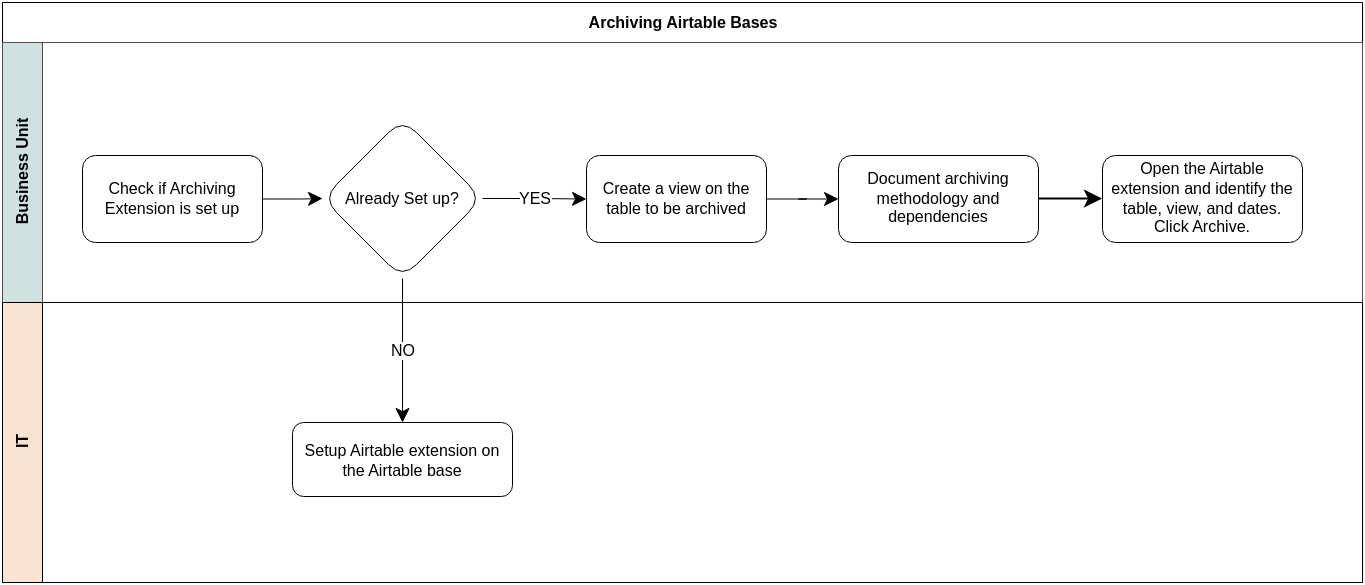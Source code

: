 <mxfile>
    <diagram id="3MN5alBNLH7yUjzLkESu" name="Process">
        <mxGraphModel dx="914" dy="783" grid="1" gridSize="10" guides="1" tooltips="1" connect="1" arrows="1" fold="1" page="1" pageScale="1" pageWidth="850" pageHeight="1100" math="0" shadow="0">
            <root>
                <mxCell id="0"/>
                <mxCell id="1" parent="0"/>
                <mxCell id="s7jkEgHqC_EdQE-Gh2La-1" value="Archiving Airtable Bases" style="swimlane;html=1;childLayout=stackLayout;horizontal=1;startSize=20;horizontalStack=0;rounded=0;shadow=0;labelBackgroundColor=none;strokeWidth=0.5;fontFamily=Helvetica;fontSize=8;align=center;strokeColor=default;fillColor=none;" parent="1" vertex="1">
                    <mxGeometry x="40" y="40" width="680" height="290" as="geometry">
                        <mxRectangle x="180" y="70" width="60" height="20" as="alternateBounds"/>
                    </mxGeometry>
                </mxCell>
                <mxCell id="s7jkEgHqC_EdQE-Gh2La-2" value="Business Unit" style="swimlane;html=1;startSize=20;horizontal=0;strokeWidth=0.5;fillColor=#cfe1e1;strokeColor=#4D4D4D;fontFamily=Helvetica;fontSize=8;" parent="s7jkEgHqC_EdQE-Gh2La-1" vertex="1">
                    <mxGeometry y="20" width="680" height="130" as="geometry"/>
                </mxCell>
                <mxCell id="s7jkEgHqC_EdQE-Gh2La-3" value="" style="edgeStyle=orthogonalEdgeStyle;rounded=0;orthogonalLoop=1;jettySize=auto;html=1;strokeWidth=0.5;" parent="s7jkEgHqC_EdQE-Gh2La-2" source="s7jkEgHqC_EdQE-Gh2La-4" target="s7jkEgHqC_EdQE-Gh2La-9" edge="1">
                    <mxGeometry relative="1" as="geometry"/>
                </mxCell>
                <mxCell id="s7jkEgHqC_EdQE-Gh2La-4" value="Create a view on the table to be archived" style="rounded=1;whiteSpace=wrap;html=1;shadow=0;labelBackgroundColor=none;strokeWidth=0.5;fontFamily=Helvetica;fontSize=8;align=center;" parent="s7jkEgHqC_EdQE-Gh2La-2" vertex="1">
                    <mxGeometry x="292" y="56.5" width="90" height="43.5" as="geometry"/>
                </mxCell>
                <mxCell id="s7jkEgHqC_EdQE-Gh2La-5" value="" style="edgeStyle=orthogonalEdgeStyle;rounded=0;orthogonalLoop=1;jettySize=auto;html=1;strokeWidth=0.5;" parent="s7jkEgHqC_EdQE-Gh2La-2" source="s7jkEgHqC_EdQE-Gh2La-6" target="s7jkEgHqC_EdQE-Gh2La-8" edge="1">
                    <mxGeometry relative="1" as="geometry"/>
                </mxCell>
                <mxCell id="s7jkEgHqC_EdQE-Gh2La-6" value="Check if Archiving Extension is set up" style="rounded=1;whiteSpace=wrap;html=1;shadow=0;labelBackgroundColor=none;strokeWidth=0.5;fontFamily=Helvetica;fontSize=8;align=center;" parent="s7jkEgHqC_EdQE-Gh2La-2" vertex="1">
                    <mxGeometry x="40" y="56.5" width="90" height="43.5" as="geometry"/>
                </mxCell>
                <mxCell id="s7jkEgHqC_EdQE-Gh2La-7" value="&lt;font style=&quot;font-size: 8px;&quot;&gt;YES&lt;/font&gt;" style="edgeStyle=orthogonalEdgeStyle;rounded=0;orthogonalLoop=1;jettySize=auto;html=1;exitX=1;exitY=0.5;exitDx=0;exitDy=0;entryX=0;entryY=0.5;entryDx=0;entryDy=0;strokeWidth=0.5;fontFamily=Helvetica;fontSize=8;" parent="s7jkEgHqC_EdQE-Gh2La-2" source="s7jkEgHqC_EdQE-Gh2La-8" target="s7jkEgHqC_EdQE-Gh2La-4" edge="1">
                    <mxGeometry relative="1" as="geometry"/>
                </mxCell>
                <mxCell id="s7jkEgHqC_EdQE-Gh2La-8" value="&lt;font style=&quot;font-size: 8px;&quot;&gt;Already Set up?&lt;/font&gt;" style="rhombus;whiteSpace=wrap;html=1;fontFamily=Helvetica;strokeWidth=0.5;fontSize=8;rounded=1;" parent="s7jkEgHqC_EdQE-Gh2La-2" vertex="1">
                    <mxGeometry x="160" y="38" width="80" height="80" as="geometry"/>
                </mxCell>
                <mxCell id="s7jkEgHqC_EdQE-Gh2La-9" value="Document archiving methodology and dependencies" style="rounded=1;whiteSpace=wrap;html=1;shadow=0;labelBackgroundColor=none;strokeWidth=0.5;fontFamily=Helvetica;fontSize=8;align=center;" parent="s7jkEgHqC_EdQE-Gh2La-2" vertex="1">
                    <mxGeometry x="418" y="56.5" width="100" height="43.5" as="geometry"/>
                </mxCell>
                <mxCell id="s7jkEgHqC_EdQE-Gh2La-10" value="IT" style="swimlane;html=1;startSize=20;horizontal=0;strokeWidth=0.5;fillColor=#fae3d3;fontFamily=Helvetica;fontSize=8;" parent="s7jkEgHqC_EdQE-Gh2La-1" vertex="1">
                    <mxGeometry y="150" width="680" height="140" as="geometry">
                        <mxRectangle y="170" width="680" height="30" as="alternateBounds"/>
                    </mxGeometry>
                </mxCell>
                <mxCell id="s7jkEgHqC_EdQE-Gh2La-11" value="Setup Airtable extension on the Airtable base" style="rounded=1;whiteSpace=wrap;html=1;shadow=0;labelBackgroundColor=none;strokeWidth=0.5;fontFamily=Helvetica;fontSize=8;align=center;" parent="s7jkEgHqC_EdQE-Gh2La-10" vertex="1">
                    <mxGeometry x="145" y="60" width="110" height="37" as="geometry"/>
                </mxCell>
                <mxCell id="s7jkEgHqC_EdQE-Gh2La-12" value="&lt;font style=&quot;font-size: 8px;&quot;&gt;NO&lt;/font&gt;" style="edgeStyle=orthogonalEdgeStyle;rounded=0;orthogonalLoop=1;jettySize=auto;html=1;exitX=0.5;exitY=1;exitDx=0;exitDy=0;entryX=0.5;entryY=0;entryDx=0;entryDy=0;strokeWidth=0.5;fontFamily=Helvetica;fontSize=8;" parent="s7jkEgHqC_EdQE-Gh2La-1" source="s7jkEgHqC_EdQE-Gh2La-8" target="s7jkEgHqC_EdQE-Gh2La-11" edge="1">
                    <mxGeometry relative="1" as="geometry"/>
                </mxCell>
                <mxCell id="s7jkEgHqC_EdQE-Gh2La-13" value="Open the Airtable extension and identify the table, view, and dates. Click Archive." style="rounded=1;whiteSpace=wrap;html=1;shadow=0;labelBackgroundColor=none;strokeWidth=0.5;fontFamily=Helvetica;fontSize=8;align=center;" parent="1" vertex="1">
                    <mxGeometry x="590" y="116.5" width="100" height="43.5" as="geometry"/>
                </mxCell>
                <mxCell id="s7jkEgHqC_EdQE-Gh2La-14" value="" style="edgeStyle=orthogonalEdgeStyle;rounded=0;orthogonalLoop=1;jettySize=auto;html=1;" parent="1" source="s7jkEgHqC_EdQE-Gh2La-9" target="s7jkEgHqC_EdQE-Gh2La-13" edge="1">
                    <mxGeometry relative="1" as="geometry"/>
                </mxCell>
            </root>
        </mxGraphModel>
    </diagram>
    <diagram id="nR-VfcFQv54c6w6noYMZ" name="Data Flow">
        <mxGraphModel dx="962" dy="783" grid="1" gridSize="10" guides="1" tooltips="1" connect="1" arrows="1" fold="1" page="1" pageScale="1" pageWidth="850" pageHeight="1100" math="0" shadow="0">
            <root>
                <mxCell id="0"/>
                <mxCell id="1" parent="0"/>
            </root>
        </mxGraphModel>
    </diagram>
</mxfile>